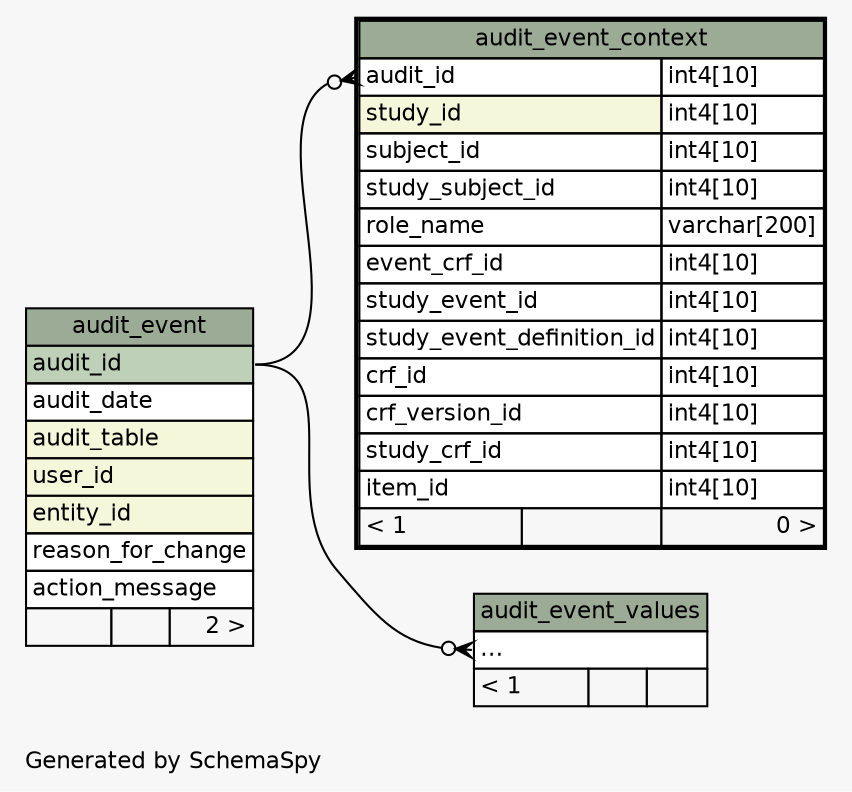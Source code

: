 // dot 2.28.0 on Windows Vista 6.0
// SchemaSpy rev 590
digraph "twoDegreesRelationshipsDiagram" {
  graph [
    rankdir="RL"
    bgcolor="#f7f7f7"
    label="\nGenerated by SchemaSpy"
    labeljust="l"
    nodesep="0.18"
    ranksep="0.46"
    fontname="Helvetica"
    fontsize="11"
  ];
  node [
    fontname="Helvetica"
    fontsize="11"
    shape="plaintext"
  ];
  edge [
    arrowsize="0.8"
  ];
  "audit_event_context":"audit_id":w -> "audit_event":"audit_id":e [arrowhead=none dir=back arrowtail=crowodot];
  "audit_event_values":"elipses":w -> "audit_event":"audit_id":e [arrowhead=none dir=back arrowtail=crowodot];
  "audit_event" [
    label=<
    <TABLE BORDER="0" CELLBORDER="1" CELLSPACING="0" BGCOLOR="#ffffff">
      <TR><TD COLSPAN="3" BGCOLOR="#9bab96" ALIGN="CENTER">audit_event</TD></TR>
      <TR><TD PORT="audit_id" COLSPAN="3" BGCOLOR="#bed1b8" ALIGN="LEFT">audit_id</TD></TR>
      <TR><TD PORT="audit_date" COLSPAN="3" ALIGN="LEFT">audit_date</TD></TR>
      <TR><TD PORT="audit_table" COLSPAN="3" BGCOLOR="#f4f7da" ALIGN="LEFT">audit_table</TD></TR>
      <TR><TD PORT="user_id" COLSPAN="3" BGCOLOR="#f4f7da" ALIGN="LEFT">user_id</TD></TR>
      <TR><TD PORT="entity_id" COLSPAN="3" BGCOLOR="#f4f7da" ALIGN="LEFT">entity_id</TD></TR>
      <TR><TD PORT="reason_for_change" COLSPAN="3" ALIGN="LEFT">reason_for_change</TD></TR>
      <TR><TD PORT="action_message" COLSPAN="3" ALIGN="LEFT">action_message</TD></TR>
      <TR><TD ALIGN="LEFT" BGCOLOR="#f7f7f7">  </TD><TD ALIGN="RIGHT" BGCOLOR="#f7f7f7">  </TD><TD ALIGN="RIGHT" BGCOLOR="#f7f7f7">2 &gt;</TD></TR>
    </TABLE>>
    URL="audit_event.html"
    tooltip="audit_event"
  ];
  "audit_event_context" [
    label=<
    <TABLE BORDER="2" CELLBORDER="1" CELLSPACING="0" BGCOLOR="#ffffff">
      <TR><TD COLSPAN="3" BGCOLOR="#9bab96" ALIGN="CENTER">audit_event_context</TD></TR>
      <TR><TD PORT="audit_id" COLSPAN="2" ALIGN="LEFT">audit_id</TD><TD PORT="audit_id.type" ALIGN="LEFT">int4[10]</TD></TR>
      <TR><TD PORT="study_id" COLSPAN="2" BGCOLOR="#f4f7da" ALIGN="LEFT">study_id</TD><TD PORT="study_id.type" ALIGN="LEFT">int4[10]</TD></TR>
      <TR><TD PORT="subject_id" COLSPAN="2" ALIGN="LEFT">subject_id</TD><TD PORT="subject_id.type" ALIGN="LEFT">int4[10]</TD></TR>
      <TR><TD PORT="study_subject_id" COLSPAN="2" ALIGN="LEFT">study_subject_id</TD><TD PORT="study_subject_id.type" ALIGN="LEFT">int4[10]</TD></TR>
      <TR><TD PORT="role_name" COLSPAN="2" ALIGN="LEFT">role_name</TD><TD PORT="role_name.type" ALIGN="LEFT">varchar[200]</TD></TR>
      <TR><TD PORT="event_crf_id" COLSPAN="2" ALIGN="LEFT">event_crf_id</TD><TD PORT="event_crf_id.type" ALIGN="LEFT">int4[10]</TD></TR>
      <TR><TD PORT="study_event_id" COLSPAN="2" ALIGN="LEFT">study_event_id</TD><TD PORT="study_event_id.type" ALIGN="LEFT">int4[10]</TD></TR>
      <TR><TD PORT="study_event_definition_id" COLSPAN="2" ALIGN="LEFT">study_event_definition_id</TD><TD PORT="study_event_definition_id.type" ALIGN="LEFT">int4[10]</TD></TR>
      <TR><TD PORT="crf_id" COLSPAN="2" ALIGN="LEFT">crf_id</TD><TD PORT="crf_id.type" ALIGN="LEFT">int4[10]</TD></TR>
      <TR><TD PORT="crf_version_id" COLSPAN="2" ALIGN="LEFT">crf_version_id</TD><TD PORT="crf_version_id.type" ALIGN="LEFT">int4[10]</TD></TR>
      <TR><TD PORT="study_crf_id" COLSPAN="2" ALIGN="LEFT">study_crf_id</TD><TD PORT="study_crf_id.type" ALIGN="LEFT">int4[10]</TD></TR>
      <TR><TD PORT="item_id" COLSPAN="2" ALIGN="LEFT">item_id</TD><TD PORT="item_id.type" ALIGN="LEFT">int4[10]</TD></TR>
      <TR><TD ALIGN="LEFT" BGCOLOR="#f7f7f7">&lt; 1</TD><TD ALIGN="RIGHT" BGCOLOR="#f7f7f7">  </TD><TD ALIGN="RIGHT" BGCOLOR="#f7f7f7">0 &gt;</TD></TR>
    </TABLE>>
    URL="audit_event_context.html"
    tooltip="audit_event_context"
  ];
  "audit_event_values" [
    label=<
    <TABLE BORDER="0" CELLBORDER="1" CELLSPACING="0" BGCOLOR="#ffffff">
      <TR><TD COLSPAN="3" BGCOLOR="#9bab96" ALIGN="CENTER">audit_event_values</TD></TR>
      <TR><TD PORT="elipses" COLSPAN="3" ALIGN="LEFT">...</TD></TR>
      <TR><TD ALIGN="LEFT" BGCOLOR="#f7f7f7">&lt; 1</TD><TD ALIGN="RIGHT" BGCOLOR="#f7f7f7">  </TD><TD ALIGN="RIGHT" BGCOLOR="#f7f7f7">  </TD></TR>
    </TABLE>>
    URL="audit_event_values.html"
    tooltip="audit_event_values"
  ];
}
